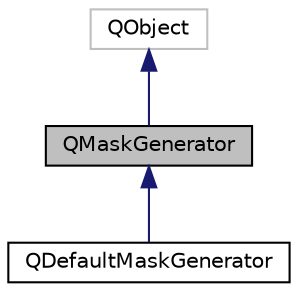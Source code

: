 digraph "QMaskGenerator"
{
  edge [fontname="Helvetica",fontsize="10",labelfontname="Helvetica",labelfontsize="10"];
  node [fontname="Helvetica",fontsize="10",shape=record];
  Node0 [label="QMaskGenerator",height=0.2,width=0.4,color="black", fillcolor="grey75", style="filled", fontcolor="black"];
  Node1 -> Node0 [dir="back",color="midnightblue",fontsize="10",style="solid"];
  Node1 [label="QObject",height=0.2,width=0.4,color="grey75", fillcolor="white", style="filled"];
  Node0 -> Node2 [dir="back",color="midnightblue",fontsize="10",style="solid"];
  Node2 [label="QDefaultMaskGenerator",height=0.2,width=0.4,color="black", fillcolor="white", style="filled",URL="$class_q_default_mask_generator.html",tooltip="The QDefaultMaskGenerator class provides the default mask generator for QtWebSockets. "];
}
